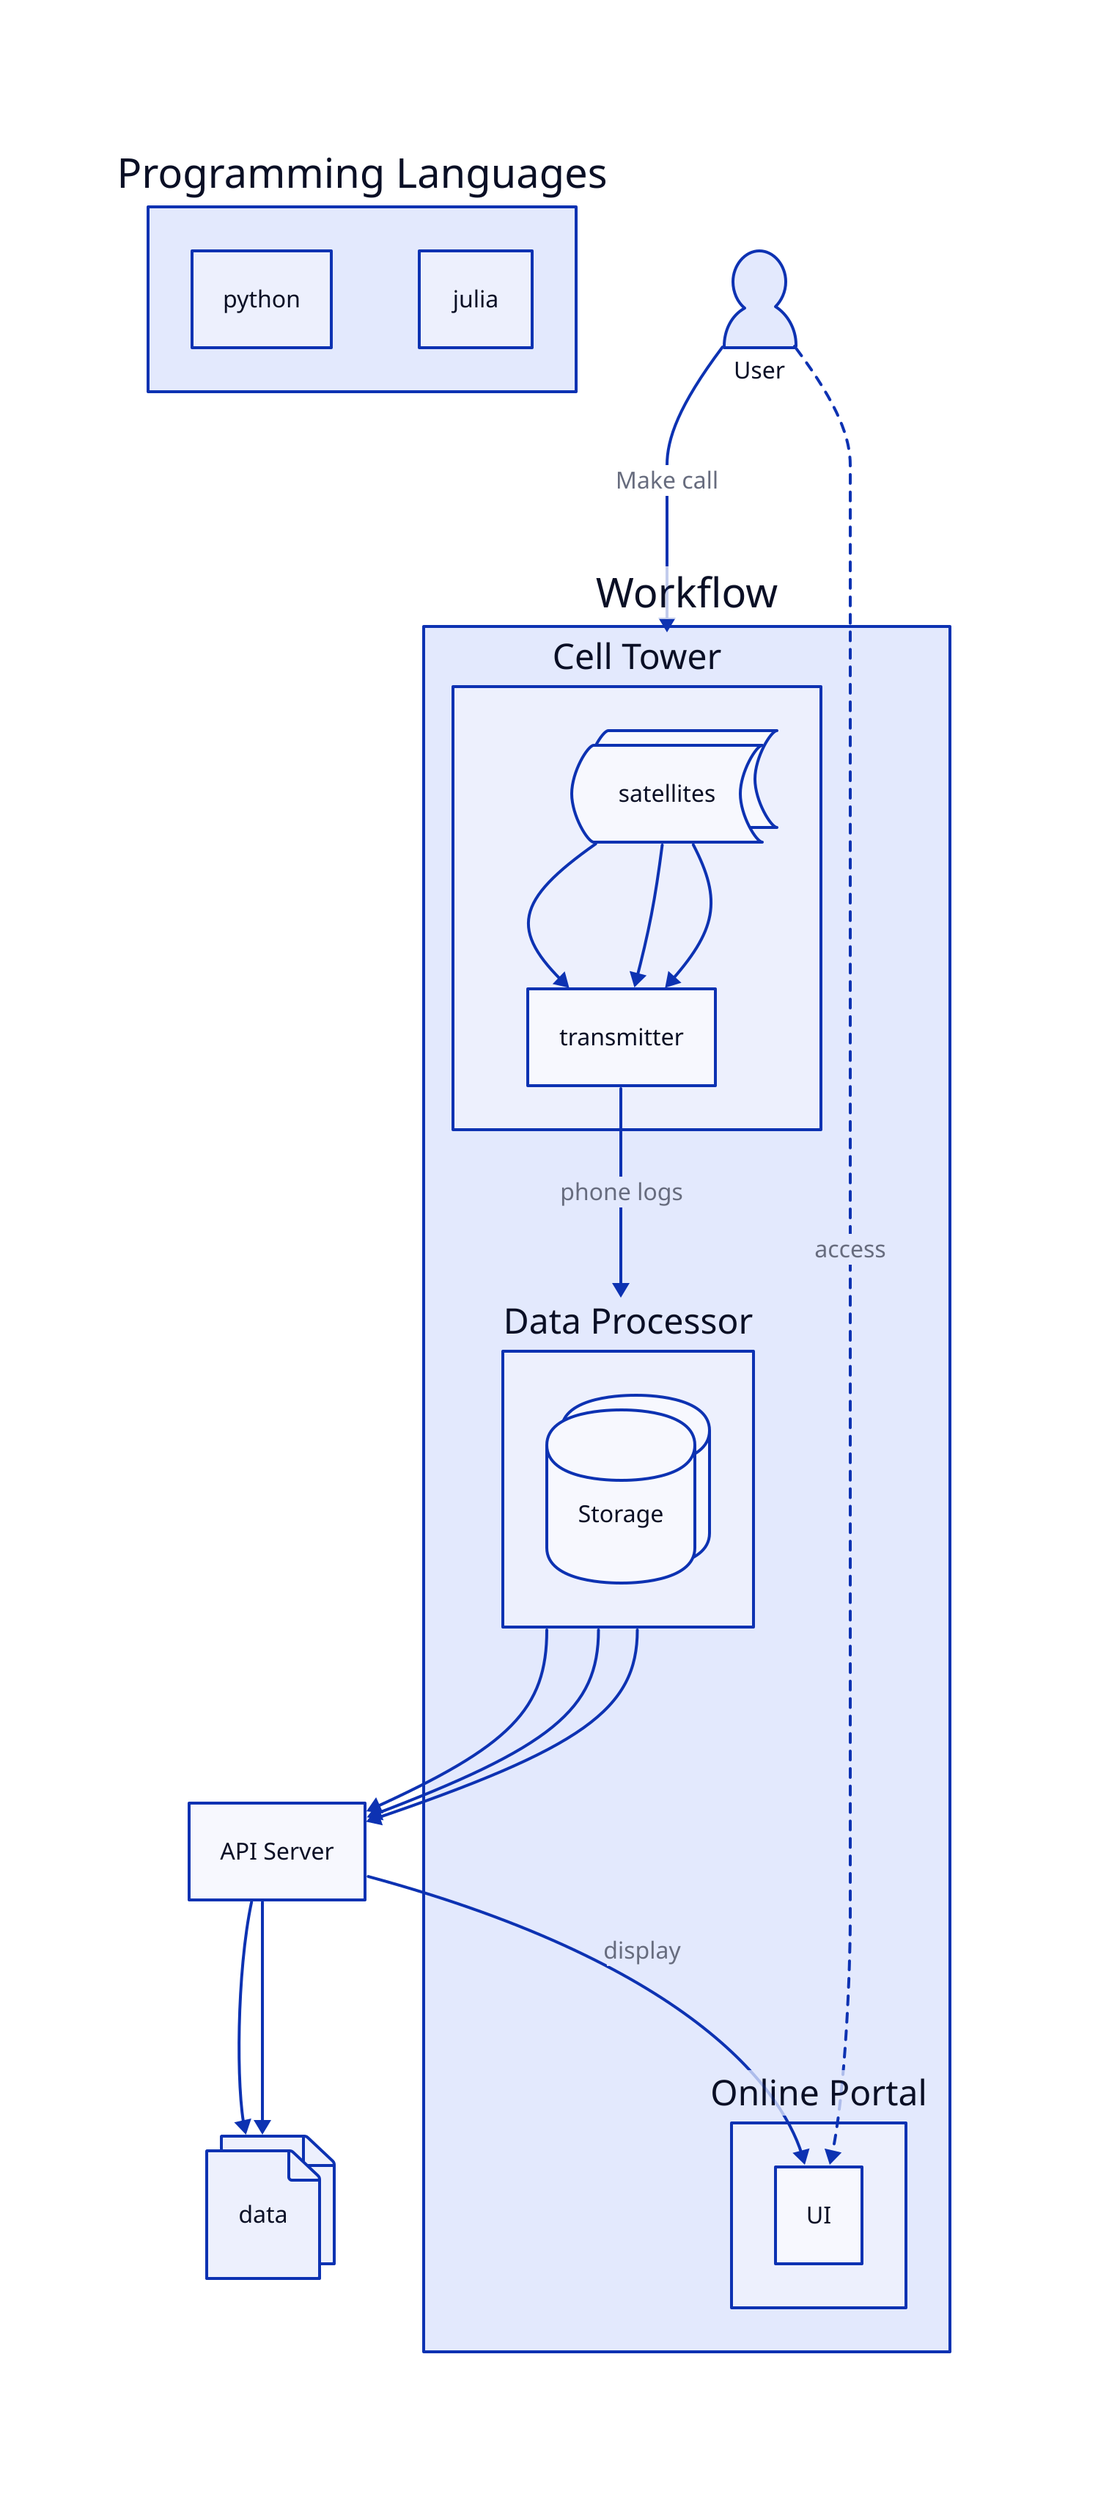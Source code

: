 data: {
  shape: page
  style.multiple: true
}
user: User {shape: person}
workflow: Workflow {
  tower: Cell Tower {
    satellites: {
      shape: stored_data
      style.multiple: true
    }

    satellites -> transmitter
    satellites -> transmitter
    satellites -> transmitter
    transmitter
  }
  processor: Data Processor {
    storage: Storage {
      shape: cylinder
      style.multiple: true
    }
  }
  portal: Online Portal {
    UI
  }

  tower.transmitter -> processor: phone logs
}

languages: Programming Languages {
  python
  julia
}
server: API Server

user -> workflow.tower: Make call
workflow.processor -> server
workflow.processor -> server
workflow.processor -> server

server -> data
server -> data
# server -> logs: persist

server -> workflow.portal.UI: display
user -> workflow.portal.UI: access {
  style.stroke-dash: 3
}
